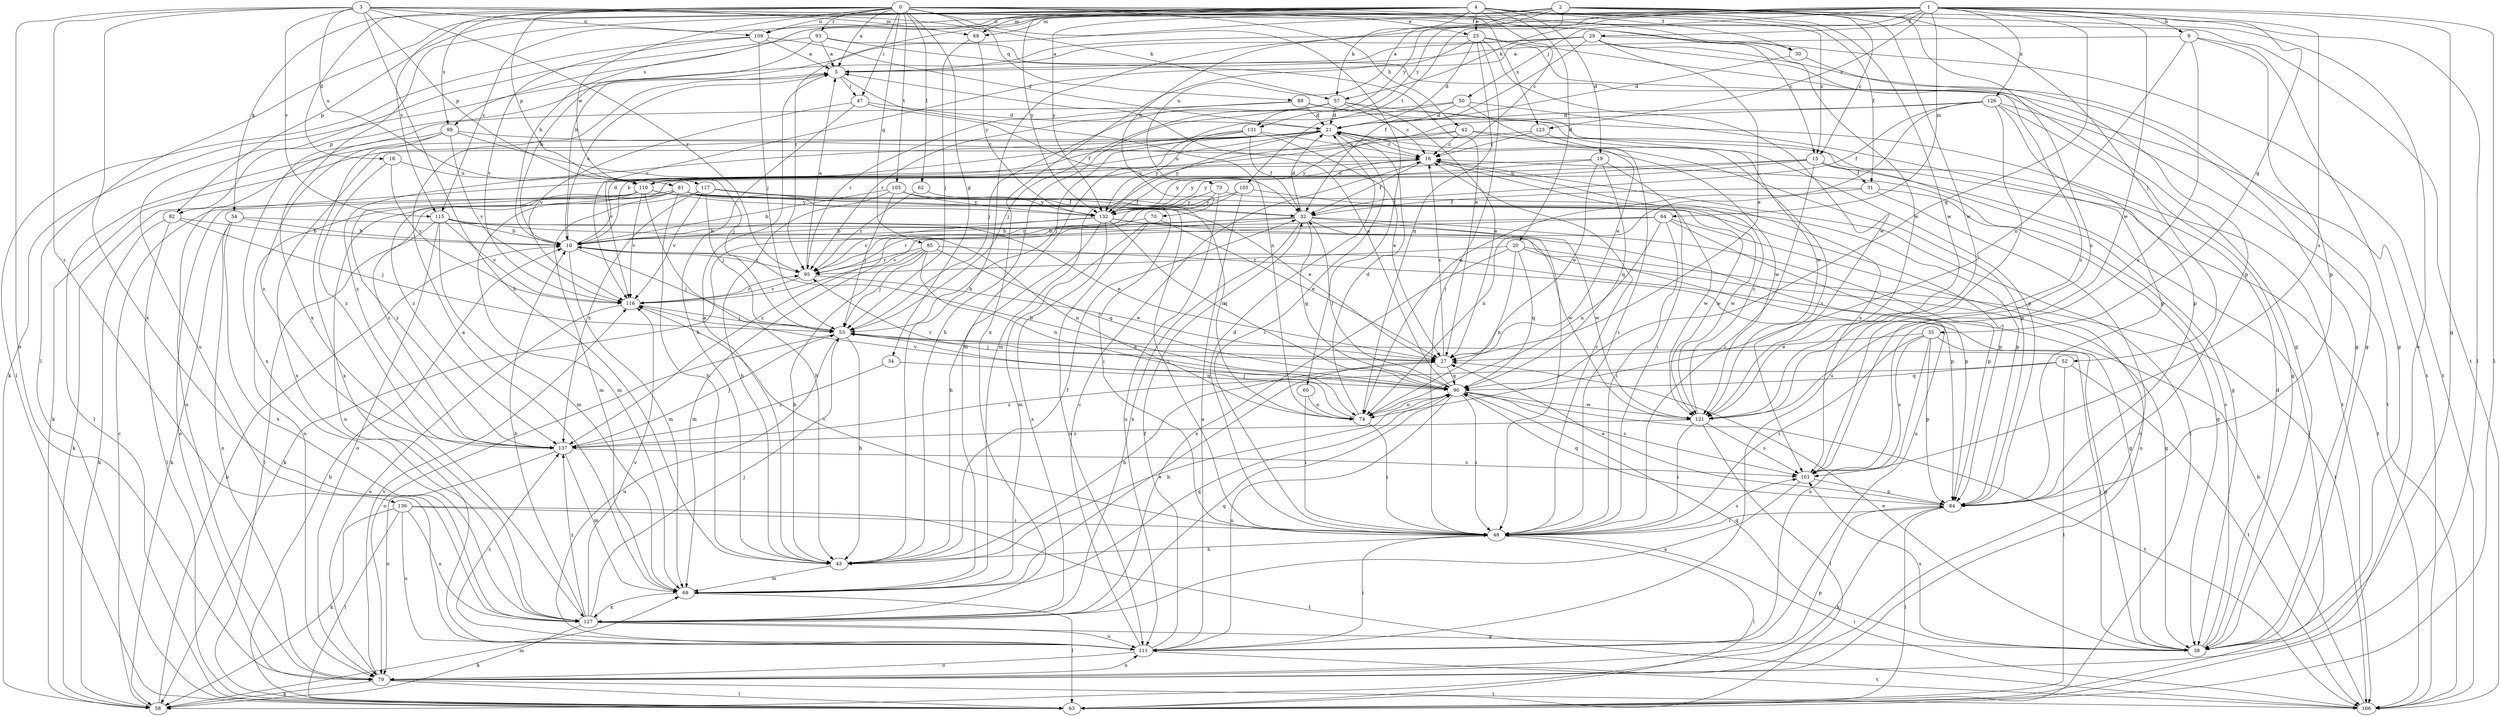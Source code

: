 strict digraph  {
0;
1;
2;
3;
4;
5;
9;
10;
15;
16;
18;
19;
20;
21;
25;
27;
29;
30;
31;
32;
34;
35;
38;
42;
43;
47;
48;
50;
52;
53;
54;
57;
58;
60;
62;
63;
64;
68;
69;
70;
73;
74;
79;
81;
82;
84;
85;
89;
90;
93;
95;
99;
101;
103;
105;
106;
109;
110;
111;
115;
116;
117;
121;
123;
126;
127;
131;
132;
136;
137;
0 -> 5  [label=a];
0 -> 15  [label=c];
0 -> 18  [label=d];
0 -> 25  [label=e];
0 -> 34  [label=g];
0 -> 42  [label=h];
0 -> 47  [label=i];
0 -> 54  [label=k];
0 -> 60  [label=l];
0 -> 62  [label=l];
0 -> 81  [label=p];
0 -> 85  [label=q];
0 -> 89  [label=q];
0 -> 93  [label=r];
0 -> 99  [label=s];
0 -> 103  [label=t];
0 -> 109  [label=u];
0 -> 115  [label=v];
0 -> 117  [label=w];
0 -> 121  [label=w];
0 -> 123  [label=x];
1 -> 9  [label=b];
1 -> 10  [label=b];
1 -> 29  [label=f];
1 -> 35  [label=g];
1 -> 38  [label=g];
1 -> 43  [label=h];
1 -> 50  [label=j];
1 -> 57  [label=k];
1 -> 63  [label=l];
1 -> 64  [label=m];
1 -> 90  [label=q];
1 -> 99  [label=s];
1 -> 101  [label=s];
1 -> 105  [label=t];
1 -> 121  [label=w];
1 -> 123  [label=x];
1 -> 126  [label=x];
1 -> 131  [label=y];
2 -> 15  [label=c];
2 -> 63  [label=l];
2 -> 68  [label=m];
2 -> 70  [label=n];
2 -> 73  [label=n];
2 -> 79  [label=o];
2 -> 95  [label=r];
2 -> 101  [label=s];
2 -> 109  [label=u];
2 -> 121  [label=w];
2 -> 131  [label=y];
2 -> 132  [label=y];
3 -> 30  [label=f];
3 -> 43  [label=h];
3 -> 57  [label=k];
3 -> 68  [label=m];
3 -> 79  [label=o];
3 -> 81  [label=p];
3 -> 95  [label=r];
3 -> 106  [label=t];
3 -> 109  [label=u];
3 -> 110  [label=u];
3 -> 115  [label=v];
3 -> 127  [label=x];
3 -> 136  [label=z];
4 -> 10  [label=b];
4 -> 15  [label=c];
4 -> 16  [label=c];
4 -> 19  [label=d];
4 -> 20  [label=d];
4 -> 25  [label=e];
4 -> 30  [label=f];
4 -> 31  [label=f];
4 -> 52  [label=j];
4 -> 57  [label=k];
4 -> 63  [label=l];
4 -> 68  [label=m];
4 -> 82  [label=p];
4 -> 115  [label=v];
4 -> 121  [label=w];
4 -> 127  [label=x];
4 -> 132  [label=y];
5 -> 47  [label=i];
5 -> 74  [label=n];
5 -> 82  [label=p];
9 -> 5  [label=a];
9 -> 38  [label=g];
9 -> 74  [label=n];
9 -> 84  [label=p];
9 -> 101  [label=s];
10 -> 5  [label=a];
10 -> 21  [label=d];
10 -> 53  [label=j];
10 -> 69  [label=m];
10 -> 95  [label=r];
15 -> 31  [label=f];
15 -> 48  [label=i];
15 -> 63  [label=l];
15 -> 106  [label=t];
15 -> 110  [label=u];
15 -> 132  [label=y];
15 -> 137  [label=z];
16 -> 32  [label=f];
16 -> 63  [label=l];
16 -> 101  [label=s];
16 -> 110  [label=u];
16 -> 132  [label=y];
18 -> 110  [label=u];
18 -> 116  [label=v];
18 -> 137  [label=z];
19 -> 27  [label=e];
19 -> 48  [label=i];
19 -> 90  [label=q];
19 -> 110  [label=u];
19 -> 132  [label=y];
20 -> 38  [label=g];
20 -> 74  [label=n];
20 -> 90  [label=q];
20 -> 95  [label=r];
20 -> 106  [label=t];
20 -> 127  [label=x];
21 -> 16  [label=c];
21 -> 48  [label=i];
21 -> 63  [label=l];
21 -> 84  [label=p];
21 -> 110  [label=u];
21 -> 121  [label=w];
21 -> 127  [label=x];
21 -> 132  [label=y];
21 -> 137  [label=z];
25 -> 5  [label=a];
25 -> 21  [label=d];
25 -> 48  [label=i];
25 -> 74  [label=n];
25 -> 101  [label=s];
25 -> 106  [label=t];
25 -> 121  [label=w];
25 -> 127  [label=x];
27 -> 16  [label=c];
27 -> 43  [label=h];
27 -> 53  [label=j];
27 -> 90  [label=q];
29 -> 5  [label=a];
29 -> 27  [label=e];
29 -> 32  [label=f];
29 -> 38  [label=g];
29 -> 58  [label=k];
29 -> 84  [label=p];
29 -> 106  [label=t];
29 -> 116  [label=v];
30 -> 21  [label=d];
30 -> 38  [label=g];
31 -> 32  [label=f];
31 -> 38  [label=g];
31 -> 74  [label=n];
31 -> 79  [label=o];
32 -> 10  [label=b];
32 -> 21  [label=d];
32 -> 48  [label=i];
32 -> 58  [label=k];
32 -> 84  [label=p];
32 -> 90  [label=q];
32 -> 95  [label=r];
32 -> 121  [label=w];
32 -> 127  [label=x];
34 -> 90  [label=q];
34 -> 137  [label=z];
35 -> 27  [label=e];
35 -> 38  [label=g];
35 -> 48  [label=i];
35 -> 84  [label=p];
35 -> 101  [label=s];
35 -> 111  [label=u];
38 -> 16  [label=c];
38 -> 21  [label=d];
38 -> 27  [label=e];
38 -> 53  [label=j];
38 -> 90  [label=q];
38 -> 101  [label=s];
42 -> 16  [label=c];
42 -> 38  [label=g];
42 -> 58  [label=k];
42 -> 101  [label=s];
42 -> 132  [label=y];
43 -> 5  [label=a];
43 -> 32  [label=f];
43 -> 69  [label=m];
47 -> 21  [label=d];
47 -> 32  [label=f];
47 -> 43  [label=h];
47 -> 116  [label=v];
48 -> 16  [label=c];
48 -> 21  [label=d];
48 -> 43  [label=h];
48 -> 63  [label=l];
48 -> 101  [label=s];
48 -> 116  [label=v];
50 -> 21  [label=d];
50 -> 27  [label=e];
50 -> 53  [label=j];
50 -> 69  [label=m];
50 -> 84  [label=p];
52 -> 63  [label=l];
52 -> 90  [label=q];
52 -> 106  [label=t];
52 -> 137  [label=z];
53 -> 27  [label=e];
53 -> 43  [label=h];
53 -> 79  [label=o];
53 -> 111  [label=u];
54 -> 10  [label=b];
54 -> 58  [label=k];
54 -> 79  [label=o];
54 -> 84  [label=p];
54 -> 127  [label=x];
57 -> 16  [label=c];
57 -> 21  [label=d];
57 -> 27  [label=e];
57 -> 43  [label=h];
57 -> 53  [label=j];
57 -> 84  [label=p];
57 -> 95  [label=r];
58 -> 10  [label=b];
58 -> 16  [label=c];
58 -> 69  [label=m];
60 -> 48  [label=i];
60 -> 74  [label=n];
62 -> 95  [label=r];
62 -> 132  [label=y];
63 -> 10  [label=b];
64 -> 10  [label=b];
64 -> 48  [label=i];
64 -> 74  [label=n];
64 -> 79  [label=o];
64 -> 111  [label=u];
64 -> 116  [label=v];
68 -> 53  [label=j];
68 -> 132  [label=y];
69 -> 5  [label=a];
69 -> 27  [label=e];
69 -> 63  [label=l];
69 -> 90  [label=q];
69 -> 127  [label=x];
70 -> 10  [label=b];
70 -> 27  [label=e];
70 -> 69  [label=m];
70 -> 111  [label=u];
73 -> 84  [label=p];
73 -> 95  [label=r];
73 -> 111  [label=u];
73 -> 132  [label=y];
74 -> 21  [label=d];
74 -> 48  [label=i];
74 -> 53  [label=j];
79 -> 58  [label=k];
79 -> 63  [label=l];
79 -> 84  [label=p];
79 -> 106  [label=t];
79 -> 111  [label=u];
79 -> 116  [label=v];
81 -> 27  [label=e];
81 -> 32  [label=f];
81 -> 43  [label=h];
81 -> 48  [label=i];
81 -> 69  [label=m];
81 -> 79  [label=o];
81 -> 84  [label=p];
81 -> 111  [label=u];
81 -> 137  [label=z];
82 -> 10  [label=b];
82 -> 53  [label=j];
82 -> 58  [label=k];
82 -> 63  [label=l];
84 -> 27  [label=e];
84 -> 48  [label=i];
84 -> 58  [label=k];
84 -> 63  [label=l];
84 -> 90  [label=q];
85 -> 38  [label=g];
85 -> 43  [label=h];
85 -> 53  [label=j];
85 -> 69  [label=m];
85 -> 74  [label=n];
85 -> 90  [label=q];
85 -> 95  [label=r];
89 -> 21  [label=d];
89 -> 95  [label=r];
89 -> 106  [label=t];
89 -> 121  [label=w];
89 -> 127  [label=x];
90 -> 5  [label=a];
90 -> 10  [label=b];
90 -> 32  [label=f];
90 -> 43  [label=h];
90 -> 48  [label=i];
90 -> 74  [label=n];
90 -> 95  [label=r];
90 -> 101  [label=s];
90 -> 106  [label=t];
90 -> 111  [label=u];
90 -> 116  [label=v];
90 -> 121  [label=w];
93 -> 5  [label=a];
93 -> 10  [label=b];
93 -> 27  [label=e];
93 -> 38  [label=g];
93 -> 111  [label=u];
95 -> 5  [label=a];
95 -> 27  [label=e];
95 -> 116  [label=v];
99 -> 16  [label=c];
99 -> 53  [label=j];
99 -> 79  [label=o];
99 -> 116  [label=v];
99 -> 127  [label=x];
99 -> 137  [label=z];
101 -> 84  [label=p];
101 -> 127  [label=x];
103 -> 10  [label=b];
103 -> 43  [label=h];
103 -> 53  [label=j];
103 -> 74  [label=n];
103 -> 121  [label=w];
103 -> 132  [label=y];
105 -> 111  [label=u];
105 -> 121  [label=w];
105 -> 132  [label=y];
105 -> 137  [label=z];
106 -> 10  [label=b];
106 -> 48  [label=i];
109 -> 5  [label=a];
109 -> 21  [label=d];
109 -> 53  [label=j];
109 -> 63  [label=l];
109 -> 116  [label=v];
110 -> 43  [label=h];
110 -> 58  [label=k];
110 -> 69  [label=m];
110 -> 116  [label=v];
110 -> 121  [label=w];
110 -> 132  [label=y];
110 -> 137  [label=z];
111 -> 16  [label=c];
111 -> 32  [label=f];
111 -> 48  [label=i];
111 -> 79  [label=o];
111 -> 106  [label=t];
111 -> 137  [label=z];
115 -> 10  [label=b];
115 -> 27  [label=e];
115 -> 63  [label=l];
115 -> 69  [label=m];
115 -> 74  [label=n];
115 -> 79  [label=o];
115 -> 116  [label=v];
116 -> 53  [label=j];
116 -> 79  [label=o];
116 -> 95  [label=r];
117 -> 32  [label=f];
117 -> 48  [label=i];
117 -> 53  [label=j];
117 -> 79  [label=o];
117 -> 116  [label=v];
117 -> 137  [label=z];
121 -> 16  [label=c];
121 -> 48  [label=i];
121 -> 63  [label=l];
121 -> 101  [label=s];
121 -> 137  [label=z];
123 -> 10  [label=b];
123 -> 16  [label=c];
123 -> 48  [label=i];
126 -> 21  [label=d];
126 -> 32  [label=f];
126 -> 38  [label=g];
126 -> 69  [label=m];
126 -> 74  [label=n];
126 -> 84  [label=p];
126 -> 106  [label=t];
126 -> 111  [label=u];
127 -> 10  [label=b];
127 -> 38  [label=g];
127 -> 53  [label=j];
127 -> 58  [label=k];
127 -> 90  [label=q];
127 -> 111  [label=u];
127 -> 116  [label=v];
127 -> 137  [label=z];
131 -> 16  [label=c];
131 -> 27  [label=e];
131 -> 32  [label=f];
131 -> 53  [label=j];
131 -> 116  [label=v];
131 -> 132  [label=y];
132 -> 10  [label=b];
132 -> 43  [label=h];
132 -> 84  [label=p];
132 -> 90  [label=q];
132 -> 95  [label=r];
132 -> 121  [label=w];
132 -> 127  [label=x];
136 -> 48  [label=i];
136 -> 58  [label=k];
136 -> 63  [label=l];
136 -> 106  [label=t];
136 -> 111  [label=u];
136 -> 127  [label=x];
137 -> 53  [label=j];
137 -> 69  [label=m];
137 -> 79  [label=o];
137 -> 101  [label=s];
}
